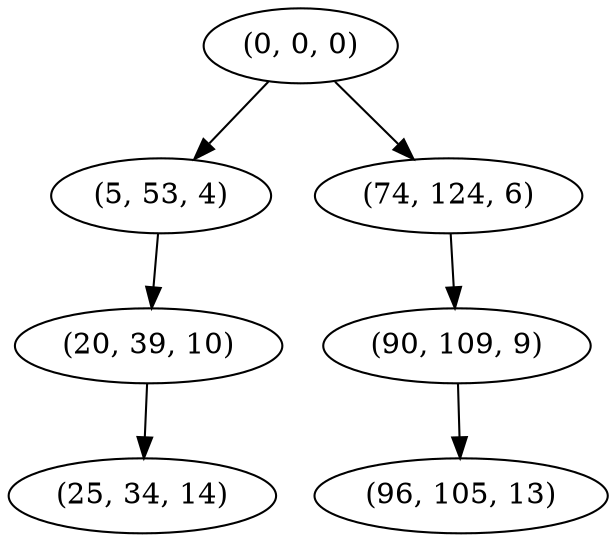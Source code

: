digraph tree {
    "(0, 0, 0)";
    "(5, 53, 4)";
    "(20, 39, 10)";
    "(25, 34, 14)";
    "(74, 124, 6)";
    "(90, 109, 9)";
    "(96, 105, 13)";
    "(0, 0, 0)" -> "(5, 53, 4)";
    "(0, 0, 0)" -> "(74, 124, 6)";
    "(5, 53, 4)" -> "(20, 39, 10)";
    "(20, 39, 10)" -> "(25, 34, 14)";
    "(74, 124, 6)" -> "(90, 109, 9)";
    "(90, 109, 9)" -> "(96, 105, 13)";
}

